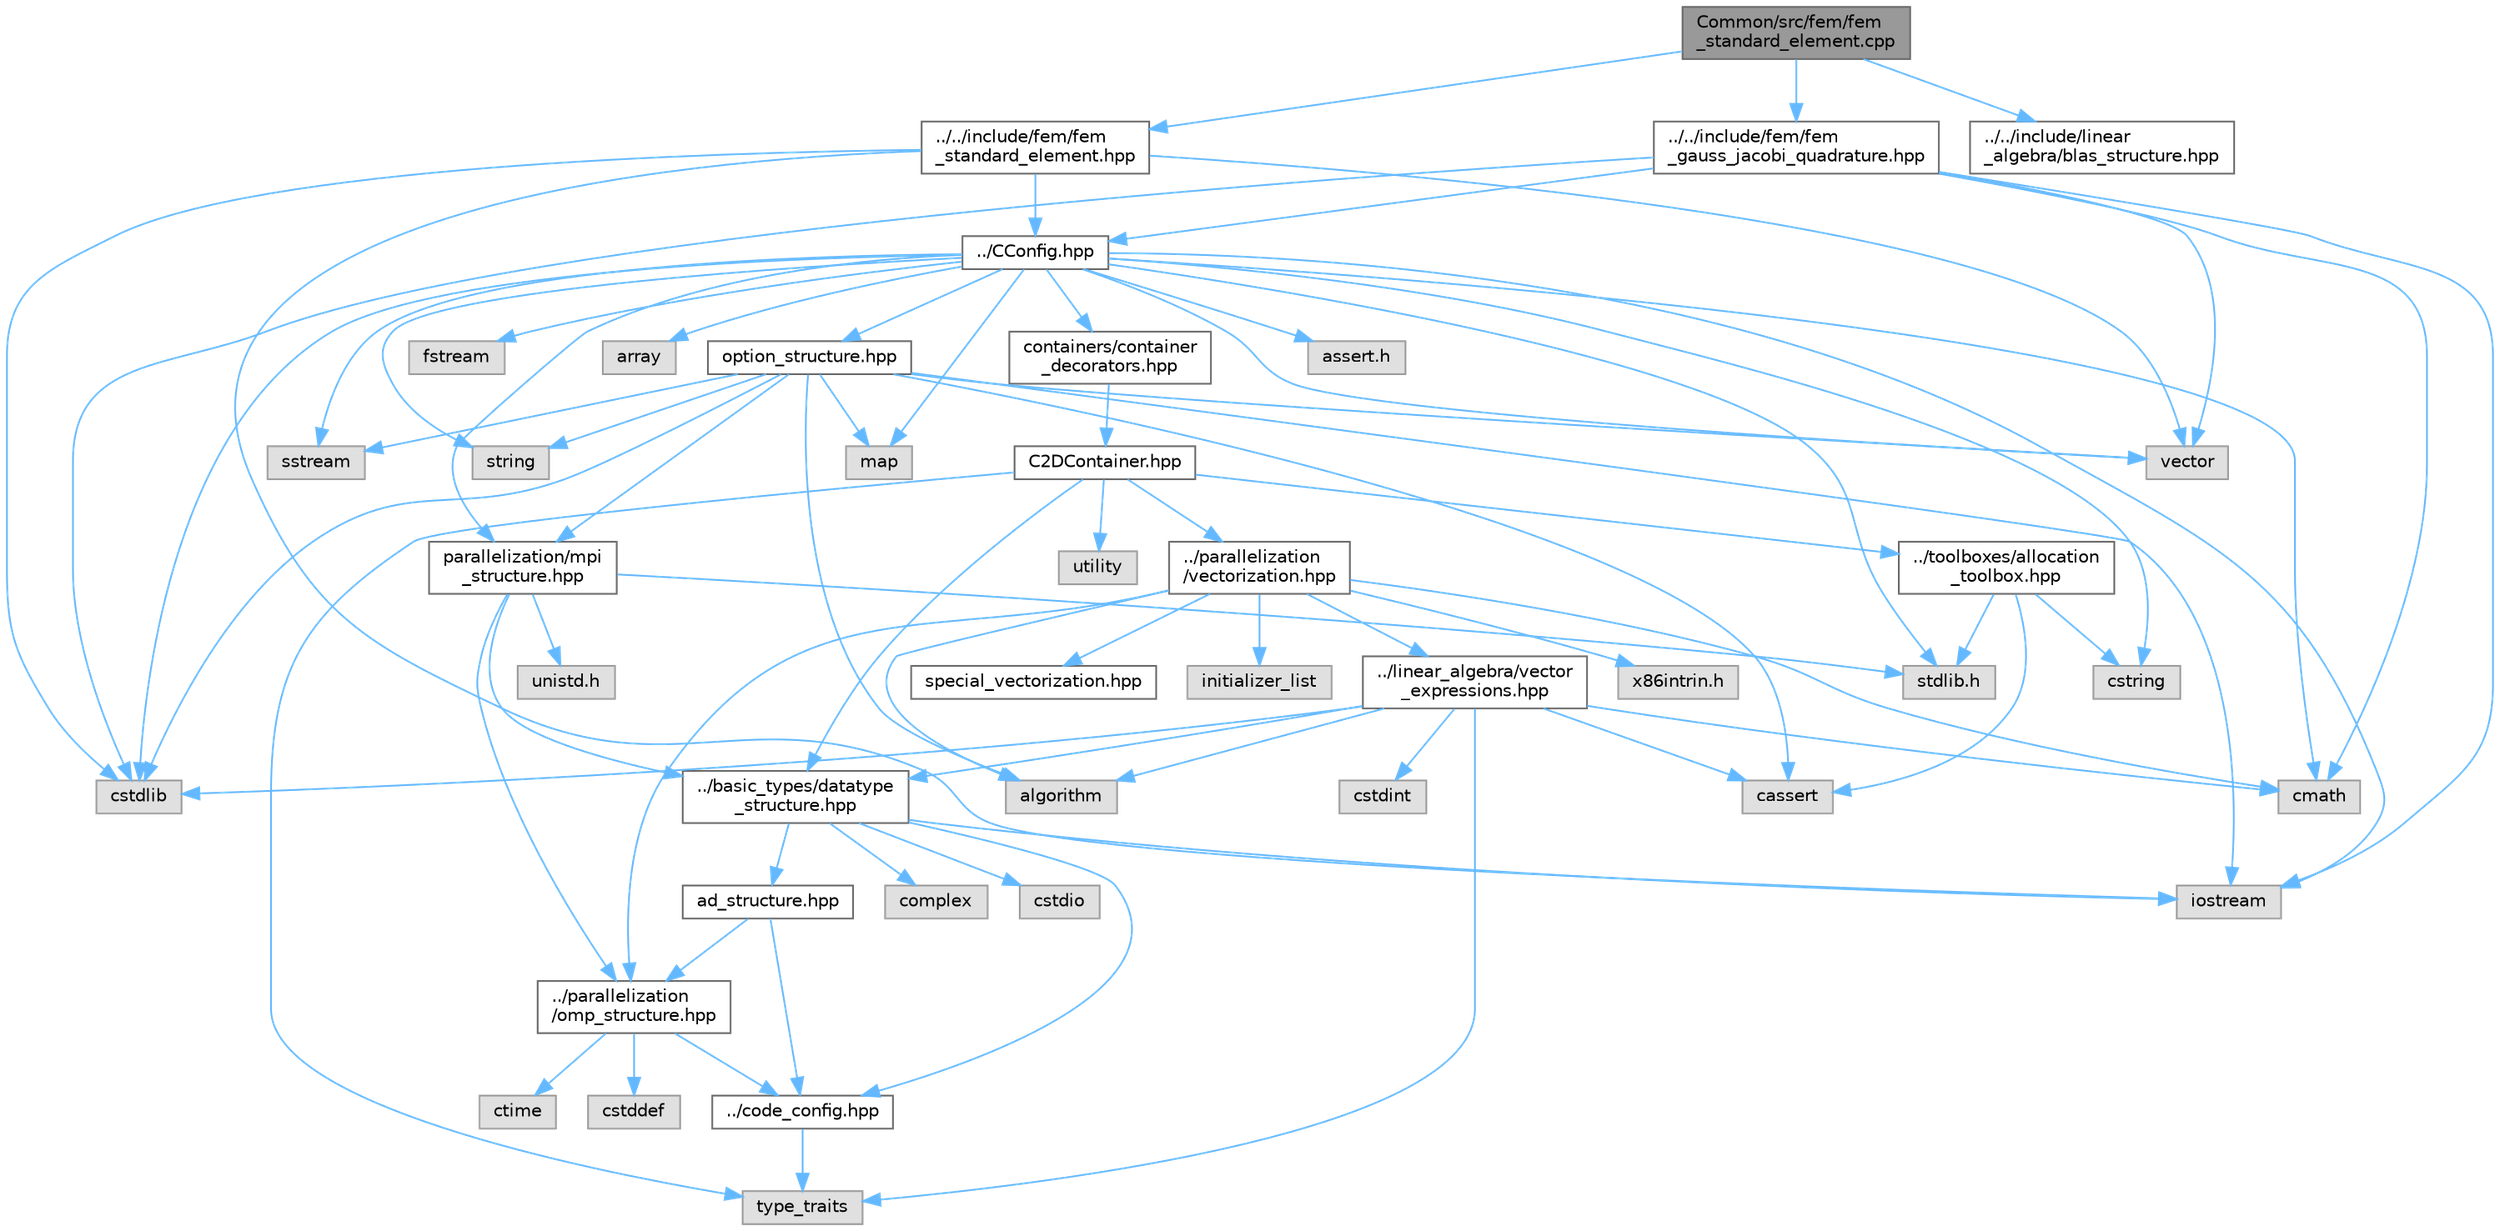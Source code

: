 digraph "Common/src/fem/fem_standard_element.cpp"
{
 // LATEX_PDF_SIZE
  bgcolor="transparent";
  edge [fontname=Helvetica,fontsize=10,labelfontname=Helvetica,labelfontsize=10];
  node [fontname=Helvetica,fontsize=10,shape=box,height=0.2,width=0.4];
  Node1 [id="Node000001",label="Common/src/fem/fem\l_standard_element.cpp",height=0.2,width=0.4,color="gray40", fillcolor="grey60", style="filled", fontcolor="black",tooltip="Functions for the FEM standard elements."];
  Node1 -> Node2 [id="edge1_Node000001_Node000002",color="steelblue1",style="solid",tooltip=" "];
  Node2 [id="Node000002",label="../../include/fem/fem\l_standard_element.hpp",height=0.2,width=0.4,color="grey40", fillcolor="white", style="filled",URL="$fem__standard__element_8hpp.html",tooltip="Headers of the main functions for the FEM standard elements. The functions are in the fem_standard_el..."];
  Node2 -> Node3 [id="edge2_Node000002_Node000003",color="steelblue1",style="solid",tooltip=" "];
  Node3 [id="Node000003",label="iostream",height=0.2,width=0.4,color="grey60", fillcolor="#E0E0E0", style="filled",tooltip=" "];
  Node2 -> Node4 [id="edge3_Node000002_Node000004",color="steelblue1",style="solid",tooltip=" "];
  Node4 [id="Node000004",label="vector",height=0.2,width=0.4,color="grey60", fillcolor="#E0E0E0", style="filled",tooltip=" "];
  Node2 -> Node5 [id="edge4_Node000002_Node000005",color="steelblue1",style="solid",tooltip=" "];
  Node5 [id="Node000005",label="cstdlib",height=0.2,width=0.4,color="grey60", fillcolor="#E0E0E0", style="filled",tooltip=" "];
  Node2 -> Node6 [id="edge5_Node000002_Node000006",color="steelblue1",style="solid",tooltip=" "];
  Node6 [id="Node000006",label="../CConfig.hpp",height=0.2,width=0.4,color="grey40", fillcolor="white", style="filled",URL="$CConfig_8hpp.html",tooltip="All the information about the definition of the physical problem. The subroutines and functions are i..."];
  Node6 -> Node7 [id="edge6_Node000006_Node000007",color="steelblue1",style="solid",tooltip=" "];
  Node7 [id="Node000007",label="parallelization/mpi\l_structure.hpp",height=0.2,width=0.4,color="grey40", fillcolor="white", style="filled",URL="$mpi__structure_8hpp.html",tooltip="Headers of the mpi interface for generalized datatypes. The subroutines and functions are in the mpi_..."];
  Node7 -> Node8 [id="edge7_Node000007_Node000008",color="steelblue1",style="solid",tooltip=" "];
  Node8 [id="Node000008",label="stdlib.h",height=0.2,width=0.4,color="grey60", fillcolor="#E0E0E0", style="filled",tooltip=" "];
  Node7 -> Node9 [id="edge8_Node000007_Node000009",color="steelblue1",style="solid",tooltip=" "];
  Node9 [id="Node000009",label="../basic_types/datatype\l_structure.hpp",height=0.2,width=0.4,color="grey40", fillcolor="white", style="filled",URL="$datatype__structure_8hpp.html",tooltip="Headers for generalized datatypes, defines an interface for AD types."];
  Node9 -> Node3 [id="edge9_Node000009_Node000003",color="steelblue1",style="solid",tooltip=" "];
  Node9 -> Node10 [id="edge10_Node000009_Node000010",color="steelblue1",style="solid",tooltip=" "];
  Node10 [id="Node000010",label="complex",height=0.2,width=0.4,color="grey60", fillcolor="#E0E0E0", style="filled",tooltip=" "];
  Node9 -> Node11 [id="edge11_Node000009_Node000011",color="steelblue1",style="solid",tooltip=" "];
  Node11 [id="Node000011",label="cstdio",height=0.2,width=0.4,color="grey60", fillcolor="#E0E0E0", style="filled",tooltip=" "];
  Node9 -> Node12 [id="edge12_Node000009_Node000012",color="steelblue1",style="solid",tooltip=" "];
  Node12 [id="Node000012",label="../code_config.hpp",height=0.2,width=0.4,color="grey40", fillcolor="white", style="filled",URL="$code__config_8hpp.html",tooltip="Header file for collecting common macros, definitions and type configurations."];
  Node12 -> Node13 [id="edge13_Node000012_Node000013",color="steelblue1",style="solid",tooltip=" "];
  Node13 [id="Node000013",label="type_traits",height=0.2,width=0.4,color="grey60", fillcolor="#E0E0E0", style="filled",tooltip=" "];
  Node9 -> Node14 [id="edge14_Node000009_Node000014",color="steelblue1",style="solid",tooltip=" "];
  Node14 [id="Node000014",label="ad_structure.hpp",height=0.2,width=0.4,color="grey40", fillcolor="white", style="filled",URL="$ad__structure_8hpp.html",tooltip="Main routines for the algorithmic differentiation (AD) structure."];
  Node14 -> Node12 [id="edge15_Node000014_Node000012",color="steelblue1",style="solid",tooltip=" "];
  Node14 -> Node15 [id="edge16_Node000014_Node000015",color="steelblue1",style="solid",tooltip=" "];
  Node15 [id="Node000015",label="../parallelization\l/omp_structure.hpp",height=0.2,width=0.4,color="grey40", fillcolor="white", style="filled",URL="$omp__structure_8hpp.html",tooltip="OpenMP interface header, provides compatibility functions if the code is built without OpenMP support..."];
  Node15 -> Node16 [id="edge17_Node000015_Node000016",color="steelblue1",style="solid",tooltip=" "];
  Node16 [id="Node000016",label="cstddef",height=0.2,width=0.4,color="grey60", fillcolor="#E0E0E0", style="filled",tooltip=" "];
  Node15 -> Node12 [id="edge18_Node000015_Node000012",color="steelblue1",style="solid",tooltip=" "];
  Node15 -> Node17 [id="edge19_Node000015_Node000017",color="steelblue1",style="solid",tooltip=" "];
  Node17 [id="Node000017",label="ctime",height=0.2,width=0.4,color="grey60", fillcolor="#E0E0E0", style="filled",tooltip=" "];
  Node7 -> Node18 [id="edge20_Node000007_Node000018",color="steelblue1",style="solid",tooltip=" "];
  Node18 [id="Node000018",label="unistd.h",height=0.2,width=0.4,color="grey60", fillcolor="#E0E0E0", style="filled",tooltip=" "];
  Node7 -> Node15 [id="edge21_Node000007_Node000015",color="steelblue1",style="solid",tooltip=" "];
  Node6 -> Node3 [id="edge22_Node000006_Node000003",color="steelblue1",style="solid",tooltip=" "];
  Node6 -> Node5 [id="edge23_Node000006_Node000005",color="steelblue1",style="solid",tooltip=" "];
  Node6 -> Node19 [id="edge24_Node000006_Node000019",color="steelblue1",style="solid",tooltip=" "];
  Node19 [id="Node000019",label="fstream",height=0.2,width=0.4,color="grey60", fillcolor="#E0E0E0", style="filled",tooltip=" "];
  Node6 -> Node20 [id="edge25_Node000006_Node000020",color="steelblue1",style="solid",tooltip=" "];
  Node20 [id="Node000020",label="sstream",height=0.2,width=0.4,color="grey60", fillcolor="#E0E0E0", style="filled",tooltip=" "];
  Node6 -> Node21 [id="edge26_Node000006_Node000021",color="steelblue1",style="solid",tooltip=" "];
  Node21 [id="Node000021",label="string",height=0.2,width=0.4,color="grey60", fillcolor="#E0E0E0", style="filled",tooltip=" "];
  Node6 -> Node22 [id="edge27_Node000006_Node000022",color="steelblue1",style="solid",tooltip=" "];
  Node22 [id="Node000022",label="cstring",height=0.2,width=0.4,color="grey60", fillcolor="#E0E0E0", style="filled",tooltip=" "];
  Node6 -> Node4 [id="edge28_Node000006_Node000004",color="steelblue1",style="solid",tooltip=" "];
  Node6 -> Node23 [id="edge29_Node000006_Node000023",color="steelblue1",style="solid",tooltip=" "];
  Node23 [id="Node000023",label="array",height=0.2,width=0.4,color="grey60", fillcolor="#E0E0E0", style="filled",tooltip=" "];
  Node6 -> Node8 [id="edge30_Node000006_Node000008",color="steelblue1",style="solid",tooltip=" "];
  Node6 -> Node24 [id="edge31_Node000006_Node000024",color="steelblue1",style="solid",tooltip=" "];
  Node24 [id="Node000024",label="cmath",height=0.2,width=0.4,color="grey60", fillcolor="#E0E0E0", style="filled",tooltip=" "];
  Node6 -> Node25 [id="edge32_Node000006_Node000025",color="steelblue1",style="solid",tooltip=" "];
  Node25 [id="Node000025",label="map",height=0.2,width=0.4,color="grey60", fillcolor="#E0E0E0", style="filled",tooltip=" "];
  Node6 -> Node26 [id="edge33_Node000006_Node000026",color="steelblue1",style="solid",tooltip=" "];
  Node26 [id="Node000026",label="assert.h",height=0.2,width=0.4,color="grey60", fillcolor="#E0E0E0", style="filled",tooltip=" "];
  Node6 -> Node27 [id="edge34_Node000006_Node000027",color="steelblue1",style="solid",tooltip=" "];
  Node27 [id="Node000027",label="option_structure.hpp",height=0.2,width=0.4,color="grey40", fillcolor="white", style="filled",URL="$option__structure_8hpp.html",tooltip="Defines classes for referencing options for easy input in CConfig."];
  Node27 -> Node7 [id="edge35_Node000027_Node000007",color="steelblue1",style="solid",tooltip=" "];
  Node27 -> Node3 [id="edge36_Node000027_Node000003",color="steelblue1",style="solid",tooltip=" "];
  Node27 -> Node20 [id="edge37_Node000027_Node000020",color="steelblue1",style="solid",tooltip=" "];
  Node27 -> Node21 [id="edge38_Node000027_Node000021",color="steelblue1",style="solid",tooltip=" "];
  Node27 -> Node4 [id="edge39_Node000027_Node000004",color="steelblue1",style="solid",tooltip=" "];
  Node27 -> Node25 [id="edge40_Node000027_Node000025",color="steelblue1",style="solid",tooltip=" "];
  Node27 -> Node5 [id="edge41_Node000027_Node000005",color="steelblue1",style="solid",tooltip=" "];
  Node27 -> Node28 [id="edge42_Node000027_Node000028",color="steelblue1",style="solid",tooltip=" "];
  Node28 [id="Node000028",label="algorithm",height=0.2,width=0.4,color="grey60", fillcolor="#E0E0E0", style="filled",tooltip=" "];
  Node27 -> Node29 [id="edge43_Node000027_Node000029",color="steelblue1",style="solid",tooltip=" "];
  Node29 [id="Node000029",label="cassert",height=0.2,width=0.4,color="grey60", fillcolor="#E0E0E0", style="filled",tooltip=" "];
  Node6 -> Node30 [id="edge44_Node000006_Node000030",color="steelblue1",style="solid",tooltip=" "];
  Node30 [id="Node000030",label="containers/container\l_decorators.hpp",height=0.2,width=0.4,color="grey40", fillcolor="white", style="filled",URL="$container__decorators_8hpp.html",tooltip="Collection of small classes that decorate C2DContainer to augment its functionality,..."];
  Node30 -> Node31 [id="edge45_Node000030_Node000031",color="steelblue1",style="solid",tooltip=" "];
  Node31 [id="Node000031",label="C2DContainer.hpp",height=0.2,width=0.4,color="grey40", fillcolor="white", style="filled",URL="$C2DContainer_8hpp.html",tooltip="A templated vector/matrix object."];
  Node31 -> Node32 [id="edge46_Node000031_Node000032",color="steelblue1",style="solid",tooltip=" "];
  Node32 [id="Node000032",label="../toolboxes/allocation\l_toolbox.hpp",height=0.2,width=0.4,color="grey40", fillcolor="white", style="filled",URL="$allocation__toolbox_8hpp.html",tooltip="Helper function and classes for memory allocation. Focus on portability across platforms."];
  Node32 -> Node8 [id="edge47_Node000032_Node000008",color="steelblue1",style="solid",tooltip=" "];
  Node32 -> Node22 [id="edge48_Node000032_Node000022",color="steelblue1",style="solid",tooltip=" "];
  Node32 -> Node29 [id="edge49_Node000032_Node000029",color="steelblue1",style="solid",tooltip=" "];
  Node31 -> Node9 [id="edge50_Node000031_Node000009",color="steelblue1",style="solid",tooltip=" "];
  Node31 -> Node33 [id="edge51_Node000031_Node000033",color="steelblue1",style="solid",tooltip=" "];
  Node33 [id="Node000033",label="../parallelization\l/vectorization.hpp",height=0.2,width=0.4,color="grey40", fillcolor="white", style="filled",URL="$vectorization_8hpp.html",tooltip="Implementation of a portable SIMD type."];
  Node33 -> Node34 [id="edge52_Node000033_Node000034",color="steelblue1",style="solid",tooltip=" "];
  Node34 [id="Node000034",label="../linear_algebra/vector\l_expressions.hpp",height=0.2,width=0.4,color="grey40", fillcolor="white", style="filled",URL="$vector__expressions_8hpp.html",tooltip="Expression templates for vector types with coefficient-wise operations."];
  Node34 -> Node9 [id="edge53_Node000034_Node000009",color="steelblue1",style="solid",tooltip=" "];
  Node34 -> Node13 [id="edge54_Node000034_Node000013",color="steelblue1",style="solid",tooltip=" "];
  Node34 -> Node28 [id="edge55_Node000034_Node000028",color="steelblue1",style="solid",tooltip=" "];
  Node34 -> Node29 [id="edge56_Node000034_Node000029",color="steelblue1",style="solid",tooltip=" "];
  Node34 -> Node5 [id="edge57_Node000034_Node000005",color="steelblue1",style="solid",tooltip=" "];
  Node34 -> Node24 [id="edge58_Node000034_Node000024",color="steelblue1",style="solid",tooltip=" "];
  Node34 -> Node35 [id="edge59_Node000034_Node000035",color="steelblue1",style="solid",tooltip=" "];
  Node35 [id="Node000035",label="cstdint",height=0.2,width=0.4,color="grey60", fillcolor="#E0E0E0", style="filled",tooltip=" "];
  Node33 -> Node15 [id="edge60_Node000033_Node000015",color="steelblue1",style="solid",tooltip=" "];
  Node33 -> Node36 [id="edge61_Node000033_Node000036",color="steelblue1",style="solid",tooltip=" "];
  Node36 [id="Node000036",label="initializer_list",height=0.2,width=0.4,color="grey60", fillcolor="#E0E0E0", style="filled",tooltip=" "];
  Node33 -> Node28 [id="edge62_Node000033_Node000028",color="steelblue1",style="solid",tooltip=" "];
  Node33 -> Node24 [id="edge63_Node000033_Node000024",color="steelblue1",style="solid",tooltip=" "];
  Node33 -> Node37 [id="edge64_Node000033_Node000037",color="steelblue1",style="solid",tooltip=" "];
  Node37 [id="Node000037",label="x86intrin.h",height=0.2,width=0.4,color="grey60", fillcolor="#E0E0E0", style="filled",tooltip=" "];
  Node33 -> Node38 [id="edge65_Node000033_Node000038",color="steelblue1",style="solid",tooltip=" "];
  Node38 [id="Node000038",label="special_vectorization.hpp",height=0.2,width=0.4,color="grey40", fillcolor="white", style="filled",URL="$special__vectorization_8hpp.html",tooltip="Code generator header to create specializations of simd::Array."];
  Node31 -> Node39 [id="edge66_Node000031_Node000039",color="steelblue1",style="solid",tooltip=" "];
  Node39 [id="Node000039",label="utility",height=0.2,width=0.4,color="grey60", fillcolor="#E0E0E0", style="filled",tooltip=" "];
  Node31 -> Node13 [id="edge67_Node000031_Node000013",color="steelblue1",style="solid",tooltip=" "];
  Node1 -> Node40 [id="edge68_Node000001_Node000040",color="steelblue1",style="solid",tooltip=" "];
  Node40 [id="Node000040",label="../../include/fem/fem\l_gauss_jacobi_quadrature.hpp",height=0.2,width=0.4,color="grey40", fillcolor="white", style="filled",URL="$fem__gauss__jacobi__quadrature_8hpp.html",tooltip="Headers of the functions to compute the integration points of the Gauss Jacobi quadrature rules...."];
  Node40 -> Node24 [id="edge69_Node000040_Node000024",color="steelblue1",style="solid",tooltip=" "];
  Node40 -> Node3 [id="edge70_Node000040_Node000003",color="steelblue1",style="solid",tooltip=" "];
  Node40 -> Node5 [id="edge71_Node000040_Node000005",color="steelblue1",style="solid",tooltip=" "];
  Node40 -> Node4 [id="edge72_Node000040_Node000004",color="steelblue1",style="solid",tooltip=" "];
  Node40 -> Node6 [id="edge73_Node000040_Node000006",color="steelblue1",style="solid",tooltip=" "];
  Node1 -> Node41 [id="edge74_Node000001_Node000041",color="steelblue1",style="solid",tooltip=" "];
  Node41 [id="Node000041",label="../../include/linear\l_algebra/blas_structure.hpp",height=0.2,width=0.4,color="grey40", fillcolor="white", style="filled",URL="$blas__structure_8hpp.html",tooltip="Include files and headers of the functions for matrix and vector operations, which are typically foun..."];
}
